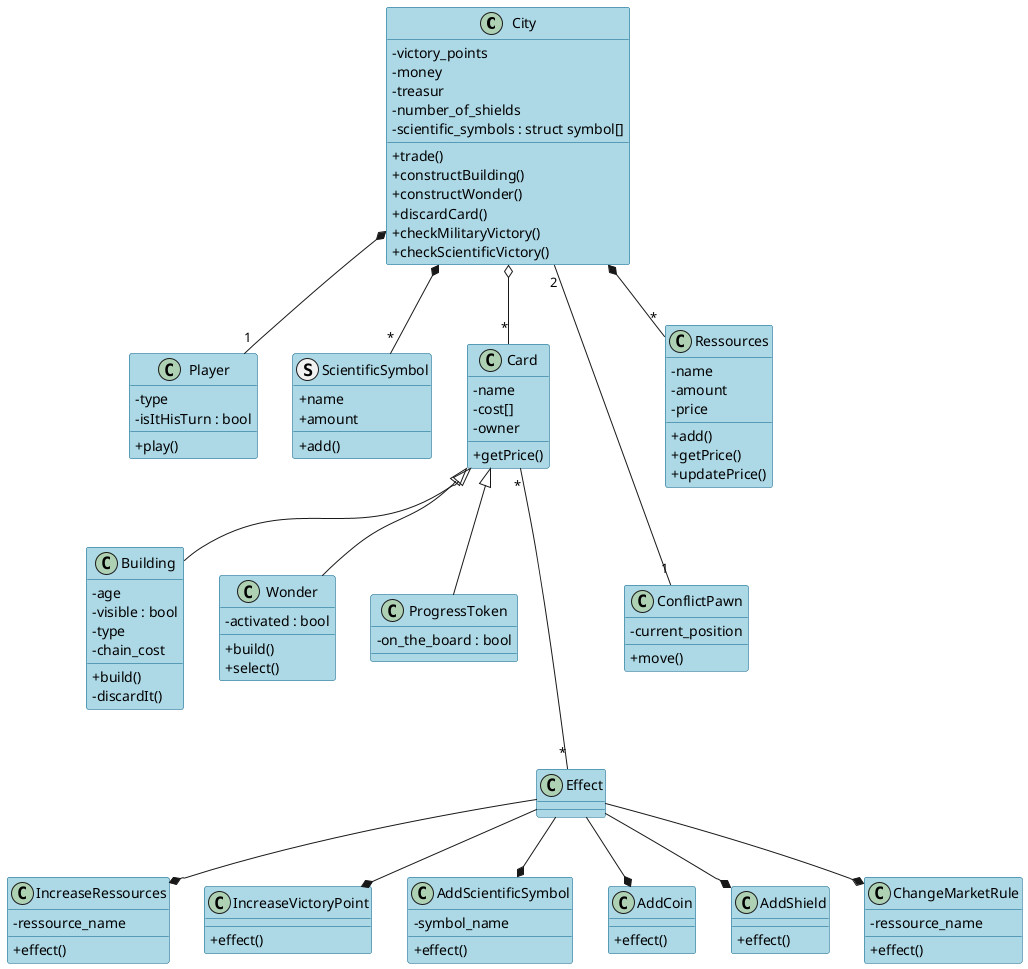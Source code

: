 @startuml
!define MyBackgroundColor #lightblue
!define MyBorderColor #005f87

skinparam class {
  BackgroundColor MyBackgroundColor
  BorderColor MyBorderColor
}
skinparam classAttributeIconSize 0


class City{
  -victory_points
  -money
  -treasur
  -number_of_shields
  -scientific_symbols : struct symbol[]

  +trade()
  +constructBuilding()
  +constructWonder()
  +discardCard()
  +checkMilitaryVictory()
  +checkScientificVictory()
}

class Player{
  -type
  -isItHisTurn : bool
  +play()
}

struct ScientificSymbol{
  +name
  +amount
  
  +add()
}

class Card{
  -name
  -cost[]
  -owner
  
  +getPrice()
}


class Building{
  -age
  -visible : bool
  -type
  -chain_cost
  
  +build()
  -discardIt()
  
  
}

class Wonder{
  -activated : bool
  
  +build()
  +select()
}

class ProgressToken{
  -on_the_board : bool
}

class ConflictPawn{
  -current_position
  
  +move()
}


class Ressources{
  -name
  -amount
  -price
  
  +add()
  +getPrice()
  +updatePrice()
}

class Effect{
  
}

class IncreaseRessources{
  -ressource_name
  +effect()
}

class IncreaseVictoryPoint{
  +effect()
}

class AddScientificSymbol{
  -symbol_name
  +effect()
}

class AddCoin{
  +effect()
}

class AddShield{
  +effect()
}


class ChangeMarketRule{
  -ressource_name
  +effect()
}


Effect --* IncreaseRessources
Effect --* AddCoin
Effect --* IncreaseVictoryPoint
Effect --* AddScientificSymbol
Effect --* AddShield
Effect --* ChangeMarketRule

Card "*" --- "*" Effect
Card <|-- Building
Card <|-- Wonder
Card <|-- ProgressToken

City o-- "*" Card
City *-- "*" ScientificSymbol
City *-- "1" Player
City "2" --- "1" ConflictPawn
City *-- "*" Ressources
@enduml
